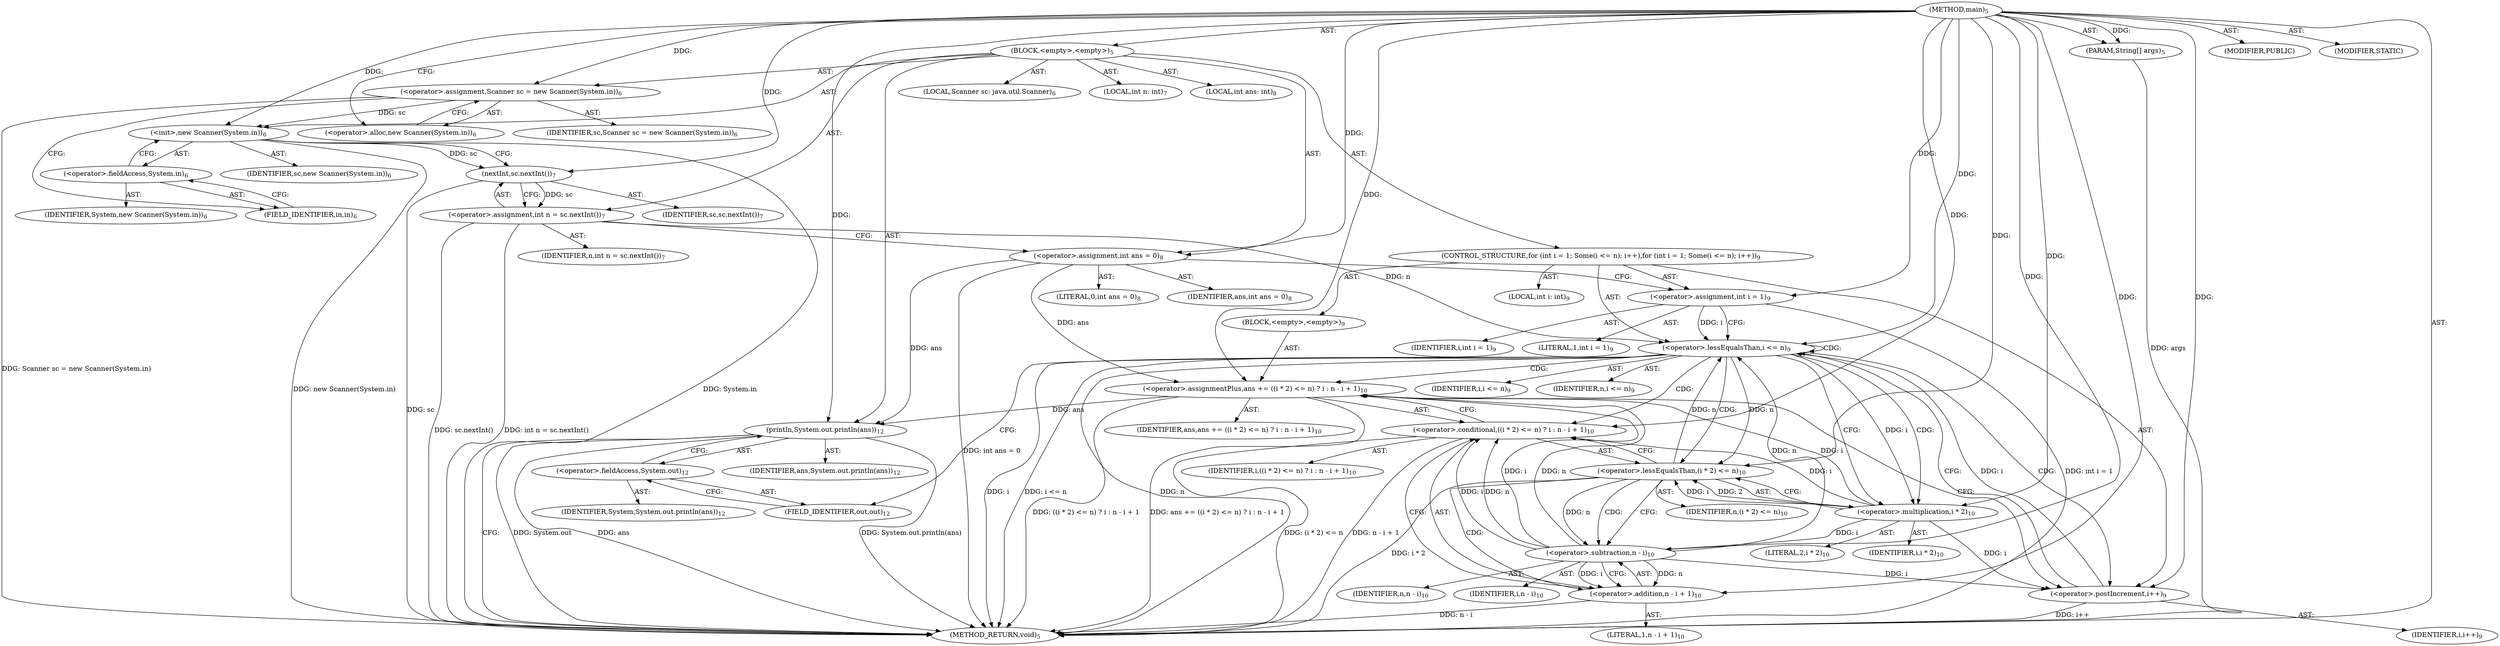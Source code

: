 digraph "main" {  
"19" [label = <(METHOD,main)<SUB>5</SUB>> ]
"20" [label = <(PARAM,String[] args)<SUB>5</SUB>> ]
"21" [label = <(BLOCK,&lt;empty&gt;,&lt;empty&gt;)<SUB>5</SUB>> ]
"4" [label = <(LOCAL,Scanner sc: java.util.Scanner)<SUB>6</SUB>> ]
"22" [label = <(&lt;operator&gt;.assignment,Scanner sc = new Scanner(System.in))<SUB>6</SUB>> ]
"23" [label = <(IDENTIFIER,sc,Scanner sc = new Scanner(System.in))<SUB>6</SUB>> ]
"24" [label = <(&lt;operator&gt;.alloc,new Scanner(System.in))<SUB>6</SUB>> ]
"25" [label = <(&lt;init&gt;,new Scanner(System.in))<SUB>6</SUB>> ]
"3" [label = <(IDENTIFIER,sc,new Scanner(System.in))<SUB>6</SUB>> ]
"26" [label = <(&lt;operator&gt;.fieldAccess,System.in)<SUB>6</SUB>> ]
"27" [label = <(IDENTIFIER,System,new Scanner(System.in))<SUB>6</SUB>> ]
"28" [label = <(FIELD_IDENTIFIER,in,in)<SUB>6</SUB>> ]
"29" [label = <(LOCAL,int n: int)<SUB>7</SUB>> ]
"30" [label = <(&lt;operator&gt;.assignment,int n = sc.nextInt())<SUB>7</SUB>> ]
"31" [label = <(IDENTIFIER,n,int n = sc.nextInt())<SUB>7</SUB>> ]
"32" [label = <(nextInt,sc.nextInt())<SUB>7</SUB>> ]
"33" [label = <(IDENTIFIER,sc,sc.nextInt())<SUB>7</SUB>> ]
"34" [label = <(LOCAL,int ans: int)<SUB>8</SUB>> ]
"35" [label = <(&lt;operator&gt;.assignment,int ans = 0)<SUB>8</SUB>> ]
"36" [label = <(IDENTIFIER,ans,int ans = 0)<SUB>8</SUB>> ]
"37" [label = <(LITERAL,0,int ans = 0)<SUB>8</SUB>> ]
"38" [label = <(CONTROL_STRUCTURE,for (int i = 1; Some(i &lt;= n); i++),for (int i = 1; Some(i &lt;= n); i++))<SUB>9</SUB>> ]
"39" [label = <(LOCAL,int i: int)<SUB>9</SUB>> ]
"40" [label = <(&lt;operator&gt;.assignment,int i = 1)<SUB>9</SUB>> ]
"41" [label = <(IDENTIFIER,i,int i = 1)<SUB>9</SUB>> ]
"42" [label = <(LITERAL,1,int i = 1)<SUB>9</SUB>> ]
"43" [label = <(&lt;operator&gt;.lessEqualsThan,i &lt;= n)<SUB>9</SUB>> ]
"44" [label = <(IDENTIFIER,i,i &lt;= n)<SUB>9</SUB>> ]
"45" [label = <(IDENTIFIER,n,i &lt;= n)<SUB>9</SUB>> ]
"46" [label = <(&lt;operator&gt;.postIncrement,i++)<SUB>9</SUB>> ]
"47" [label = <(IDENTIFIER,i,i++)<SUB>9</SUB>> ]
"48" [label = <(BLOCK,&lt;empty&gt;,&lt;empty&gt;)<SUB>9</SUB>> ]
"49" [label = <(&lt;operator&gt;.assignmentPlus,ans += ((i * 2) &lt;= n) ? i : n - i + 1)<SUB>10</SUB>> ]
"50" [label = <(IDENTIFIER,ans,ans += ((i * 2) &lt;= n) ? i : n - i + 1)<SUB>10</SUB>> ]
"51" [label = <(&lt;operator&gt;.conditional,((i * 2) &lt;= n) ? i : n - i + 1)<SUB>10</SUB>> ]
"52" [label = <(&lt;operator&gt;.lessEqualsThan,(i * 2) &lt;= n)<SUB>10</SUB>> ]
"53" [label = <(&lt;operator&gt;.multiplication,i * 2)<SUB>10</SUB>> ]
"54" [label = <(IDENTIFIER,i,i * 2)<SUB>10</SUB>> ]
"55" [label = <(LITERAL,2,i * 2)<SUB>10</SUB>> ]
"56" [label = <(IDENTIFIER,n,(i * 2) &lt;= n)<SUB>10</SUB>> ]
"57" [label = <(IDENTIFIER,i,((i * 2) &lt;= n) ? i : n - i + 1)<SUB>10</SUB>> ]
"58" [label = <(&lt;operator&gt;.addition,n - i + 1)<SUB>10</SUB>> ]
"59" [label = <(&lt;operator&gt;.subtraction,n - i)<SUB>10</SUB>> ]
"60" [label = <(IDENTIFIER,n,n - i)<SUB>10</SUB>> ]
"61" [label = <(IDENTIFIER,i,n - i)<SUB>10</SUB>> ]
"62" [label = <(LITERAL,1,n - i + 1)<SUB>10</SUB>> ]
"63" [label = <(println,System.out.println(ans))<SUB>12</SUB>> ]
"64" [label = <(&lt;operator&gt;.fieldAccess,System.out)<SUB>12</SUB>> ]
"65" [label = <(IDENTIFIER,System,System.out.println(ans))<SUB>12</SUB>> ]
"66" [label = <(FIELD_IDENTIFIER,out,out)<SUB>12</SUB>> ]
"67" [label = <(IDENTIFIER,ans,System.out.println(ans))<SUB>12</SUB>> ]
"68" [label = <(MODIFIER,PUBLIC)> ]
"69" [label = <(MODIFIER,STATIC)> ]
"70" [label = <(METHOD_RETURN,void)<SUB>5</SUB>> ]
  "19" -> "20"  [ label = "AST: "] 
  "19" -> "21"  [ label = "AST: "] 
  "19" -> "68"  [ label = "AST: "] 
  "19" -> "69"  [ label = "AST: "] 
  "19" -> "70"  [ label = "AST: "] 
  "21" -> "4"  [ label = "AST: "] 
  "21" -> "22"  [ label = "AST: "] 
  "21" -> "25"  [ label = "AST: "] 
  "21" -> "29"  [ label = "AST: "] 
  "21" -> "30"  [ label = "AST: "] 
  "21" -> "34"  [ label = "AST: "] 
  "21" -> "35"  [ label = "AST: "] 
  "21" -> "38"  [ label = "AST: "] 
  "21" -> "63"  [ label = "AST: "] 
  "22" -> "23"  [ label = "AST: "] 
  "22" -> "24"  [ label = "AST: "] 
  "25" -> "3"  [ label = "AST: "] 
  "25" -> "26"  [ label = "AST: "] 
  "26" -> "27"  [ label = "AST: "] 
  "26" -> "28"  [ label = "AST: "] 
  "30" -> "31"  [ label = "AST: "] 
  "30" -> "32"  [ label = "AST: "] 
  "32" -> "33"  [ label = "AST: "] 
  "35" -> "36"  [ label = "AST: "] 
  "35" -> "37"  [ label = "AST: "] 
  "38" -> "39"  [ label = "AST: "] 
  "38" -> "40"  [ label = "AST: "] 
  "38" -> "43"  [ label = "AST: "] 
  "38" -> "46"  [ label = "AST: "] 
  "38" -> "48"  [ label = "AST: "] 
  "40" -> "41"  [ label = "AST: "] 
  "40" -> "42"  [ label = "AST: "] 
  "43" -> "44"  [ label = "AST: "] 
  "43" -> "45"  [ label = "AST: "] 
  "46" -> "47"  [ label = "AST: "] 
  "48" -> "49"  [ label = "AST: "] 
  "49" -> "50"  [ label = "AST: "] 
  "49" -> "51"  [ label = "AST: "] 
  "51" -> "52"  [ label = "AST: "] 
  "51" -> "57"  [ label = "AST: "] 
  "51" -> "58"  [ label = "AST: "] 
  "52" -> "53"  [ label = "AST: "] 
  "52" -> "56"  [ label = "AST: "] 
  "53" -> "54"  [ label = "AST: "] 
  "53" -> "55"  [ label = "AST: "] 
  "58" -> "59"  [ label = "AST: "] 
  "58" -> "62"  [ label = "AST: "] 
  "59" -> "60"  [ label = "AST: "] 
  "59" -> "61"  [ label = "AST: "] 
  "63" -> "64"  [ label = "AST: "] 
  "63" -> "67"  [ label = "AST: "] 
  "64" -> "65"  [ label = "AST: "] 
  "64" -> "66"  [ label = "AST: "] 
  "22" -> "28"  [ label = "CFG: "] 
  "25" -> "32"  [ label = "CFG: "] 
  "30" -> "35"  [ label = "CFG: "] 
  "35" -> "40"  [ label = "CFG: "] 
  "63" -> "70"  [ label = "CFG: "] 
  "24" -> "22"  [ label = "CFG: "] 
  "26" -> "25"  [ label = "CFG: "] 
  "32" -> "30"  [ label = "CFG: "] 
  "40" -> "43"  [ label = "CFG: "] 
  "43" -> "53"  [ label = "CFG: "] 
  "43" -> "66"  [ label = "CFG: "] 
  "46" -> "43"  [ label = "CFG: "] 
  "64" -> "63"  [ label = "CFG: "] 
  "28" -> "26"  [ label = "CFG: "] 
  "49" -> "46"  [ label = "CFG: "] 
  "66" -> "64"  [ label = "CFG: "] 
  "51" -> "49"  [ label = "CFG: "] 
  "52" -> "51"  [ label = "CFG: "] 
  "52" -> "59"  [ label = "CFG: "] 
  "58" -> "51"  [ label = "CFG: "] 
  "53" -> "52"  [ label = "CFG: "] 
  "59" -> "58"  [ label = "CFG: "] 
  "19" -> "24"  [ label = "CFG: "] 
  "20" -> "70"  [ label = "DDG: args"] 
  "22" -> "70"  [ label = "DDG: Scanner sc = new Scanner(System.in)"] 
  "25" -> "70"  [ label = "DDG: System.in"] 
  "25" -> "70"  [ label = "DDG: new Scanner(System.in)"] 
  "32" -> "70"  [ label = "DDG: sc"] 
  "30" -> "70"  [ label = "DDG: sc.nextInt()"] 
  "30" -> "70"  [ label = "DDG: int n = sc.nextInt()"] 
  "35" -> "70"  [ label = "DDG: int ans = 0"] 
  "40" -> "70"  [ label = "DDG: int i = 1"] 
  "43" -> "70"  [ label = "DDG: i"] 
  "43" -> "70"  [ label = "DDG: n"] 
  "43" -> "70"  [ label = "DDG: i &lt;= n"] 
  "63" -> "70"  [ label = "DDG: System.out"] 
  "63" -> "70"  [ label = "DDG: ans"] 
  "63" -> "70"  [ label = "DDG: System.out.println(ans)"] 
  "52" -> "70"  [ label = "DDG: i * 2"] 
  "51" -> "70"  [ label = "DDG: (i * 2) &lt;= n"] 
  "58" -> "70"  [ label = "DDG: n - i"] 
  "51" -> "70"  [ label = "DDG: n - i + 1"] 
  "49" -> "70"  [ label = "DDG: ((i * 2) &lt;= n) ? i : n - i + 1"] 
  "49" -> "70"  [ label = "DDG: ans += ((i * 2) &lt;= n) ? i : n - i + 1"] 
  "46" -> "70"  [ label = "DDG: i++"] 
  "19" -> "20"  [ label = "DDG: "] 
  "19" -> "22"  [ label = "DDG: "] 
  "32" -> "30"  [ label = "DDG: sc"] 
  "19" -> "35"  [ label = "DDG: "] 
  "22" -> "25"  [ label = "DDG: sc"] 
  "19" -> "25"  [ label = "DDG: "] 
  "19" -> "40"  [ label = "DDG: "] 
  "35" -> "63"  [ label = "DDG: ans"] 
  "49" -> "63"  [ label = "DDG: ans"] 
  "19" -> "63"  [ label = "DDG: "] 
  "25" -> "32"  [ label = "DDG: sc"] 
  "19" -> "32"  [ label = "DDG: "] 
  "40" -> "43"  [ label = "DDG: i"] 
  "46" -> "43"  [ label = "DDG: i"] 
  "19" -> "43"  [ label = "DDG: "] 
  "30" -> "43"  [ label = "DDG: n"] 
  "52" -> "43"  [ label = "DDG: n"] 
  "59" -> "43"  [ label = "DDG: n"] 
  "19" -> "46"  [ label = "DDG: "] 
  "53" -> "46"  [ label = "DDG: i"] 
  "59" -> "46"  [ label = "DDG: i"] 
  "53" -> "49"  [ label = "DDG: i"] 
  "59" -> "49"  [ label = "DDG: i"] 
  "19" -> "49"  [ label = "DDG: "] 
  "59" -> "49"  [ label = "DDG: n"] 
  "35" -> "49"  [ label = "DDG: ans"] 
  "53" -> "51"  [ label = "DDG: i"] 
  "59" -> "51"  [ label = "DDG: i"] 
  "19" -> "51"  [ label = "DDG: "] 
  "59" -> "51"  [ label = "DDG: n"] 
  "53" -> "52"  [ label = "DDG: i"] 
  "53" -> "52"  [ label = "DDG: 2"] 
  "43" -> "52"  [ label = "DDG: n"] 
  "19" -> "52"  [ label = "DDG: "] 
  "59" -> "58"  [ label = "DDG: n"] 
  "59" -> "58"  [ label = "DDG: i"] 
  "19" -> "58"  [ label = "DDG: "] 
  "43" -> "53"  [ label = "DDG: i"] 
  "19" -> "53"  [ label = "DDG: "] 
  "52" -> "59"  [ label = "DDG: n"] 
  "19" -> "59"  [ label = "DDG: "] 
  "53" -> "59"  [ label = "DDG: i"] 
  "43" -> "49"  [ label = "CDG: "] 
  "43" -> "51"  [ label = "CDG: "] 
  "43" -> "52"  [ label = "CDG: "] 
  "43" -> "46"  [ label = "CDG: "] 
  "43" -> "53"  [ label = "CDG: "] 
  "43" -> "43"  [ label = "CDG: "] 
  "52" -> "58"  [ label = "CDG: "] 
  "52" -> "59"  [ label = "CDG: "] 
}

